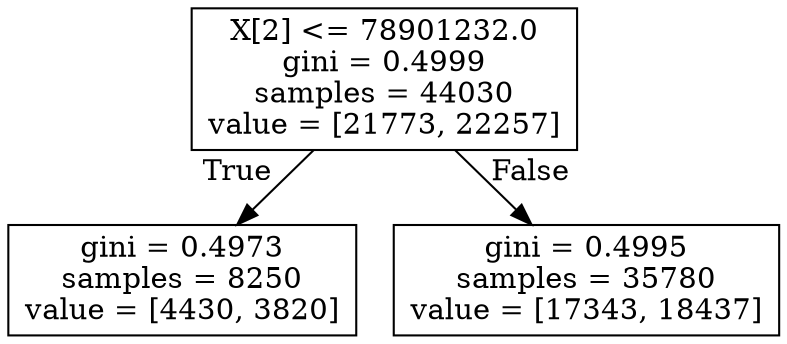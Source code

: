 digraph Tree {
node [shape=box] ;
0 [label="X[2] <= 78901232.0\ngini = 0.4999\nsamples = 44030\nvalue = [21773, 22257]"] ;
1 [label="gini = 0.4973\nsamples = 8250\nvalue = [4430, 3820]"] ;
0 -> 1 [labeldistance=2.5, labelangle=45, headlabel="True"] ;
2 [label="gini = 0.4995\nsamples = 35780\nvalue = [17343, 18437]"] ;
0 -> 2 [labeldistance=2.5, labelangle=-45, headlabel="False"] ;
}